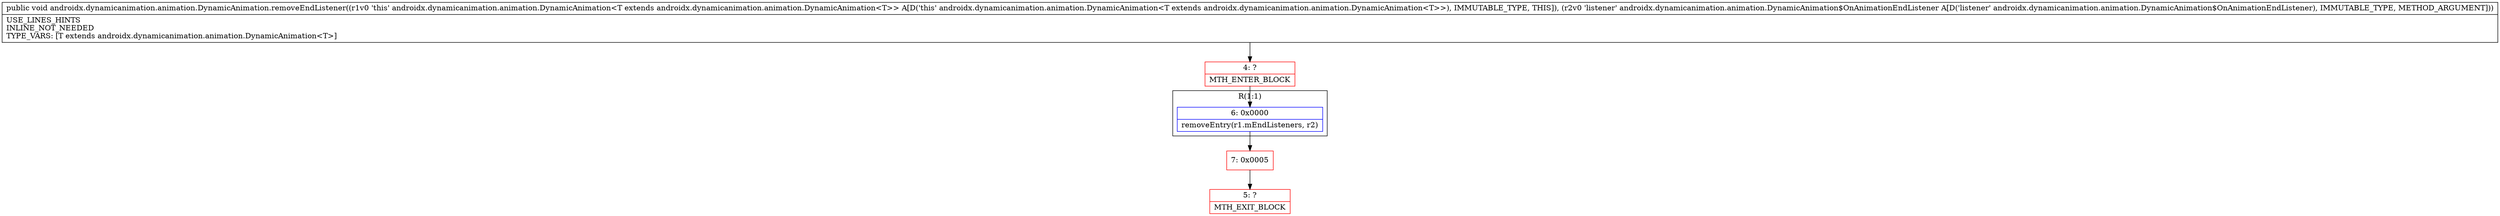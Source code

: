 digraph "CFG forandroidx.dynamicanimation.animation.DynamicAnimation.removeEndListener(Landroidx\/dynamicanimation\/animation\/DynamicAnimation$OnAnimationEndListener;)V" {
subgraph cluster_Region_2124368336 {
label = "R(1:1)";
node [shape=record,color=blue];
Node_6 [shape=record,label="{6\:\ 0x0000|removeEntry(r1.mEndListeners, r2)\l}"];
}
Node_4 [shape=record,color=red,label="{4\:\ ?|MTH_ENTER_BLOCK\l}"];
Node_7 [shape=record,color=red,label="{7\:\ 0x0005}"];
Node_5 [shape=record,color=red,label="{5\:\ ?|MTH_EXIT_BLOCK\l}"];
MethodNode[shape=record,label="{public void androidx.dynamicanimation.animation.DynamicAnimation.removeEndListener((r1v0 'this' androidx.dynamicanimation.animation.DynamicAnimation\<T extends androidx.dynamicanimation.animation.DynamicAnimation\<T\>\> A[D('this' androidx.dynamicanimation.animation.DynamicAnimation\<T extends androidx.dynamicanimation.animation.DynamicAnimation\<T\>\>), IMMUTABLE_TYPE, THIS]), (r2v0 'listener' androidx.dynamicanimation.animation.DynamicAnimation$OnAnimationEndListener A[D('listener' androidx.dynamicanimation.animation.DynamicAnimation$OnAnimationEndListener), IMMUTABLE_TYPE, METHOD_ARGUMENT]))  | USE_LINES_HINTS\lINLINE_NOT_NEEDED\lTYPE_VARS: [T extends androidx.dynamicanimation.animation.DynamicAnimation\<T\>]\l}"];
MethodNode -> Node_4;Node_6 -> Node_7;
Node_4 -> Node_6;
Node_7 -> Node_5;
}

